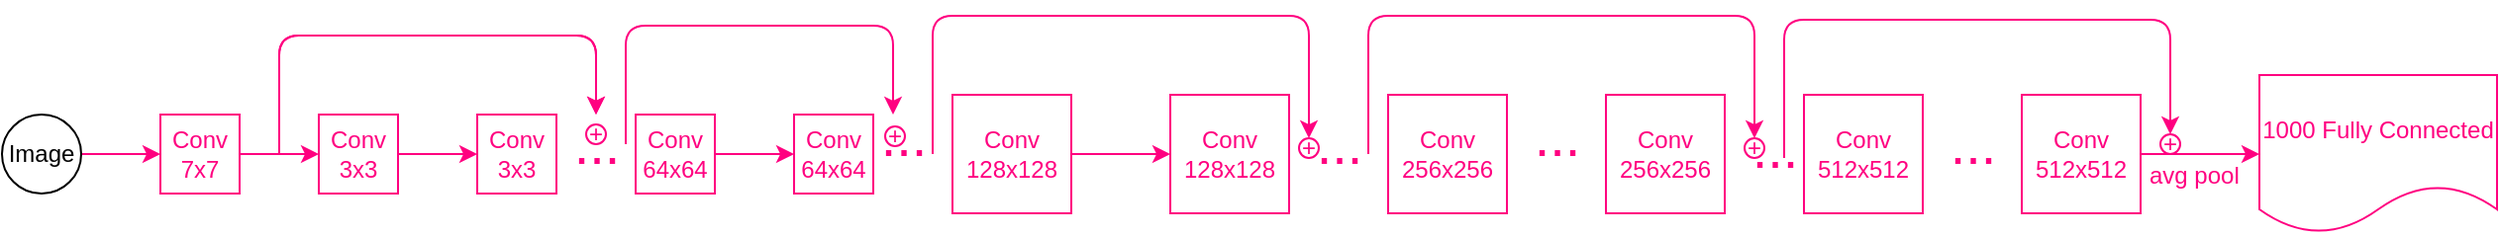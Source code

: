 <mxfile>
    <diagram id="Rix9oSCyiJ70Hno5e-Zp" name="Page-1">
        <mxGraphModel dx="1091" dy="556" grid="1" gridSize="10" guides="1" tooltips="1" connect="1" arrows="1" fold="1" page="1" pageScale="1" pageWidth="850" pageHeight="1100" math="0" shadow="0">
            <root>
                <mxCell id="0"/>
                <mxCell id="1" parent="0"/>
                <mxCell id="4" value="" style="edgeStyle=none;html=1;strokeColor=#FF0080;fontColor=#FF0080;" parent="1" source="2" target="3" edge="1">
                    <mxGeometry relative="1" as="geometry"/>
                </mxCell>
                <mxCell id="2" value="Image" style="ellipse;whiteSpace=wrap;html=1;aspect=fixed;" parent="1" vertex="1">
                    <mxGeometry x="120" y="160" width="40" height="40" as="geometry"/>
                </mxCell>
                <mxCell id="6" value="" style="edgeStyle=none;html=1;strokeColor=#FF0080;fontColor=#FF0080;" parent="1" source="3" target="5" edge="1">
                    <mxGeometry relative="1" as="geometry"/>
                </mxCell>
                <mxCell id="3" value="Conv&lt;br&gt;7x7" style="whiteSpace=wrap;html=1;strokeColor=#FF0080;fontColor=#FF0080;" parent="1" vertex="1">
                    <mxGeometry x="200" y="160" width="40" height="40" as="geometry"/>
                </mxCell>
                <mxCell id="8" value="" style="edgeStyle=none;html=1;strokeColor=#FF0080;fontColor=#FF0080;" parent="1" source="5" target="7" edge="1">
                    <mxGeometry relative="1" as="geometry"/>
                </mxCell>
                <mxCell id="5" value="Conv&lt;br&gt;3x3" style="whiteSpace=wrap;html=1;strokeColor=#FF0080;fontColor=#FF0080;" parent="1" vertex="1">
                    <mxGeometry x="280" y="160" width="40" height="40" as="geometry"/>
                </mxCell>
                <mxCell id="7" value="Conv&lt;br&gt;3x3" style="whiteSpace=wrap;html=1;strokeColor=#FF0080;fontColor=#FF0080;" parent="1" vertex="1">
                    <mxGeometry x="360" y="160" width="40" height="40" as="geometry"/>
                </mxCell>
                <mxCell id="14" value="" style="edgeStyle=none;html=1;strokeColor=#FF0080;fontColor=#FF0080;" parent="1" source="12" target="13" edge="1">
                    <mxGeometry relative="1" as="geometry"/>
                </mxCell>
                <mxCell id="12" value="Conv&lt;br&gt;64x64" style="whiteSpace=wrap;html=1;strokeColor=#FF0080;fontColor=#FF0080;" parent="1" vertex="1">
                    <mxGeometry x="440" y="160" width="40" height="40" as="geometry"/>
                </mxCell>
                <mxCell id="13" value="Conv&lt;br&gt;64x64" style="whiteSpace=wrap;html=1;strokeColor=#FF0080;fontColor=#FF0080;" parent="1" vertex="1">
                    <mxGeometry x="520" y="160" width="40" height="40" as="geometry"/>
                </mxCell>
                <mxCell id="22" value="" style="edgeStyle=none;html=1;strokeColor=#FF0080;fontColor=#FF0080;" parent="1" source="16" target="17" edge="1">
                    <mxGeometry relative="1" as="geometry"/>
                </mxCell>
                <mxCell id="16" value="Conv&lt;br&gt;128x128" style="whiteSpace=wrap;html=1;strokeColor=#FF0080;fontColor=#FF0080;" parent="1" vertex="1">
                    <mxGeometry x="600" y="150" width="60" height="60" as="geometry"/>
                </mxCell>
                <mxCell id="17" value="Conv&lt;br&gt;128x128" style="whiteSpace=wrap;html=1;strokeColor=#FF0080;fontColor=#FF0080;" parent="1" vertex="1">
                    <mxGeometry x="710" y="150" width="60" height="60" as="geometry"/>
                </mxCell>
                <mxCell id="19" value="Conv&lt;br&gt;256x256" style="whiteSpace=wrap;html=1;strokeColor=#FF0080;fontColor=#FF0080;" parent="1" vertex="1">
                    <mxGeometry x="820" y="150" width="60" height="60" as="geometry"/>
                </mxCell>
                <mxCell id="20" value="Conv&lt;br&gt;256x256" style="whiteSpace=wrap;html=1;strokeColor=#FF0080;fontColor=#FF0080;" parent="1" vertex="1">
                    <mxGeometry x="930" y="150" width="60" height="60" as="geometry"/>
                </mxCell>
                <mxCell id="27" value="Conv&lt;br&gt;512x512" style="whiteSpace=wrap;html=1;strokeColor=#FF0080;fontColor=#FF0080;" parent="1" vertex="1">
                    <mxGeometry x="1030" y="150" width="60" height="60" as="geometry"/>
                </mxCell>
                <mxCell id="61" style="edgeStyle=none;html=1;entryX=0;entryY=0.5;entryDx=0;entryDy=0;labelBorderColor=#FF0080;strokeColor=#FF0080;fontSize=28;fontColor=#FF0080;" parent="1" source="28" target="30" edge="1">
                    <mxGeometry relative="1" as="geometry"/>
                </mxCell>
                <mxCell id="28" value="Conv&lt;br&gt;512x512" style="whiteSpace=wrap;html=1;strokeColor=#FF0080;fontColor=#FF0080;" parent="1" vertex="1">
                    <mxGeometry x="1140" y="150" width="60" height="60" as="geometry"/>
                </mxCell>
                <mxCell id="30" value="1000 Fully Connected" style="shape=document;whiteSpace=wrap;html=1;boundedLbl=1;strokeColor=#FF0080;fontColor=#FF0080;" parent="1" vertex="1">
                    <mxGeometry x="1260" y="140" width="120" height="80" as="geometry"/>
                </mxCell>
                <mxCell id="32" value="&amp;nbsp;avg pool" style="text;html=1;align=center;verticalAlign=middle;resizable=0;points=[];autosize=1;fontColor=#FF0080;labelBorderColor=none;" parent="1" vertex="1">
                    <mxGeometry x="1190" y="176" width="70" height="30" as="geometry"/>
                </mxCell>
                <mxCell id="33" value="" style="endArrow=classic;html=1;strokeColor=#FF0080;fontColor=#FF0080;" parent="1" edge="1">
                    <mxGeometry width="50" height="50" relative="1" as="geometry">
                        <mxPoint x="260" y="180" as="sourcePoint"/>
                        <mxPoint x="420" y="160" as="targetPoint"/>
                        <Array as="points">
                            <mxPoint x="260" y="120"/>
                            <mxPoint x="340" y="120"/>
                            <mxPoint x="420" y="120"/>
                        </Array>
                    </mxGeometry>
                </mxCell>
                <mxCell id="34" value="" style="endArrow=classic;html=1;strokeColor=#FF0080;fontColor=#FF0080;" parent="1" edge="1">
                    <mxGeometry width="50" height="50" relative="1" as="geometry">
                        <mxPoint x="260" y="180" as="sourcePoint"/>
                        <mxPoint x="420" y="160" as="targetPoint"/>
                        <Array as="points">
                            <mxPoint x="260" y="120"/>
                            <mxPoint x="340" y="120"/>
                            <mxPoint x="420" y="120"/>
                        </Array>
                    </mxGeometry>
                </mxCell>
                <mxCell id="35" value="+" style="ellipse;whiteSpace=wrap;html=1;strokeColor=#FF0080;fontColor=#FF0080;" parent="1" vertex="1">
                    <mxGeometry x="415" y="165" width="10" height="10" as="geometry"/>
                </mxCell>
                <mxCell id="36" value="" style="endArrow=classic;html=1;strokeColor=#FF0080;fontColor=#FF0080;" parent="1" edge="1">
                    <mxGeometry width="50" height="50" relative="1" as="geometry">
                        <mxPoint x="435" y="175" as="sourcePoint"/>
                        <mxPoint x="570" y="160" as="targetPoint"/>
                        <Array as="points">
                            <mxPoint x="435" y="115"/>
                            <mxPoint x="515" y="115"/>
                            <mxPoint x="570" y="115"/>
                        </Array>
                    </mxGeometry>
                </mxCell>
                <mxCell id="37" value="+" style="ellipse;whiteSpace=wrap;html=1;strokeColor=#FF0080;fontColor=#FF0080;" parent="1" vertex="1">
                    <mxGeometry x="566" y="166" width="10" height="10" as="geometry"/>
                </mxCell>
                <mxCell id="39" value="" style="endArrow=classic;html=1;entryX=0.5;entryY=0;entryDx=0;entryDy=0;strokeColor=#FF0080;fontColor=#FF0080;" parent="1" target="40" edge="1">
                    <mxGeometry width="50" height="50" relative="1" as="geometry">
                        <mxPoint x="590" y="180" as="sourcePoint"/>
                        <mxPoint x="725" y="134" as="targetPoint"/>
                        <Array as="points">
                            <mxPoint x="590" y="110"/>
                            <mxPoint x="780" y="110"/>
                        </Array>
                    </mxGeometry>
                </mxCell>
                <mxCell id="40" value="+" style="ellipse;whiteSpace=wrap;html=1;strokeColor=#FF0080;fontColor=#FF0080;" parent="1" vertex="1">
                    <mxGeometry x="775" y="172" width="10" height="10" as="geometry"/>
                </mxCell>
                <mxCell id="45" value="+" style="ellipse;whiteSpace=wrap;html=1;strokeColor=#FF0080;fontColor=#FF0080;" parent="1" vertex="1">
                    <mxGeometry x="1000" y="172" width="10" height="10" as="geometry"/>
                </mxCell>
                <mxCell id="48" value="" style="endArrow=classic;html=1;entryX=0.5;entryY=0;entryDx=0;entryDy=0;strokeColor=#FF0080;fontColor=#FF0080;" parent="1" target="45" edge="1">
                    <mxGeometry width="50" height="50" relative="1" as="geometry">
                        <mxPoint x="810" y="180" as="sourcePoint"/>
                        <mxPoint x="1000" y="172" as="targetPoint"/>
                        <Array as="points">
                            <mxPoint x="810" y="110"/>
                            <mxPoint x="910" y="110"/>
                            <mxPoint x="1005" y="110"/>
                        </Array>
                    </mxGeometry>
                </mxCell>
                <mxCell id="53" value="" style="endArrow=classic;html=1;entryX=0.5;entryY=0;entryDx=0;entryDy=0;strokeColor=#FF0080;fontColor=#FF0080;" parent="1" target="54" edge="1">
                    <mxGeometry width="50" height="50" relative="1" as="geometry">
                        <mxPoint x="1020" y="182" as="sourcePoint"/>
                        <mxPoint x="1215" y="174" as="targetPoint"/>
                        <Array as="points">
                            <mxPoint x="1020" y="112"/>
                            <mxPoint x="1120" y="112"/>
                            <mxPoint x="1215" y="112"/>
                        </Array>
                    </mxGeometry>
                </mxCell>
                <mxCell id="54" value="+" style="ellipse;whiteSpace=wrap;html=1;strokeColor=#FF0080;fontColor=#FF0080;" parent="1" vertex="1">
                    <mxGeometry x="1210" y="170" width="10" height="10" as="geometry"/>
                </mxCell>
                <mxCell id="55" value="&lt;font style=&quot;font-size: 28px;&quot;&gt;...&lt;/font&gt;" style="text;html=1;align=center;verticalAlign=middle;resizable=0;points=[];autosize=1;strokeColor=none;fillColor=none;fontSize=18;fontColor=#FF0080;" parent="1" vertex="1">
                    <mxGeometry x="395" y="150" width="50" height="50" as="geometry"/>
                </mxCell>
                <mxCell id="56" value="&lt;font style=&quot;font-size: 28px;&quot;&gt;...&lt;/font&gt;" style="text;html=1;align=center;verticalAlign=middle;resizable=0;points=[];autosize=1;strokeColor=none;fillColor=none;fontSize=18;fontColor=#FF0080;" parent="1" vertex="1">
                    <mxGeometry x="550" y="146" width="50" height="50" as="geometry"/>
                </mxCell>
                <mxCell id="57" value="&lt;font style=&quot;font-size: 28px;&quot;&gt;...&lt;/font&gt;" style="text;html=1;align=center;verticalAlign=middle;resizable=0;points=[];autosize=1;strokeColor=none;fillColor=none;fontSize=18;fontColor=#FF0080;" parent="1" vertex="1">
                    <mxGeometry x="770" y="150" width="50" height="50" as="geometry"/>
                </mxCell>
                <mxCell id="58" value="&lt;font style=&quot;font-size: 28px;&quot;&gt;...&lt;/font&gt;" style="text;html=1;align=center;verticalAlign=middle;resizable=0;points=[];autosize=1;strokeColor=none;fillColor=none;fontSize=18;fontColor=#FF0080;" parent="1" vertex="1">
                    <mxGeometry x="880" y="146" width="50" height="50" as="geometry"/>
                </mxCell>
                <mxCell id="59" value="&lt;font style=&quot;font-size: 28px;&quot;&gt;...&lt;/font&gt;" style="text;html=1;align=center;verticalAlign=middle;resizable=0;points=[];autosize=1;strokeColor=none;fillColor=none;fontSize=18;fontColor=#FF0080;" parent="1" vertex="1">
                    <mxGeometry x="990" y="152" width="50" height="50" as="geometry"/>
                </mxCell>
                <mxCell id="60" value="&lt;font style=&quot;font-size: 28px;&quot;&gt;...&lt;/font&gt;" style="text;html=1;align=center;verticalAlign=middle;resizable=0;points=[];autosize=1;strokeColor=none;fillColor=none;fontSize=18;fontColor=#FF0080;" parent="1" vertex="1">
                    <mxGeometry x="1090" y="150" width="50" height="50" as="geometry"/>
                </mxCell>
            </root>
        </mxGraphModel>
    </diagram>
</mxfile>
